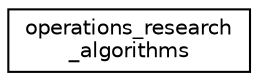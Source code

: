 digraph "Graphical Class Hierarchy"
{
 // LATEX_PDF_SIZE
  edge [fontname="Helvetica",fontsize="10",labelfontname="Helvetica",labelfontsize="10"];
  node [fontname="Helvetica",fontsize="10",shape=record];
  rankdir="LR";
  Node0 [label="operations_research\l_algorithms",height=0.2,width=0.4,color="black", fillcolor="white", style="filled",URL="$classGoogle_1_1OrTools_1_1Algorithms_1_1operations__research__algorithms.html",tooltip=" "];
}
